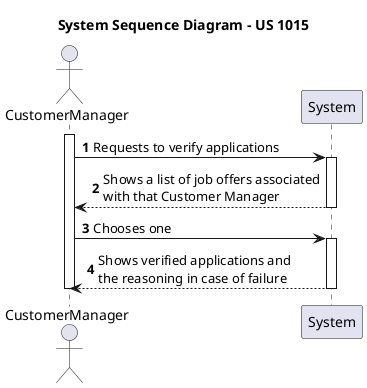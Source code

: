 @startuml

title System Sequence Diagram - US 1015

autonumber

actor CustomerManager
participant System

activate CustomerManager
CustomerManager -> System : Requests to verify applications
activate System
System --> CustomerManager : Shows a list of job offers associated\nwith that Customer Manager
deactivate System
CustomerManager -> System : Chooses one
activate System
System --> CustomerManager : Shows verified applications and \nthe reasoning in case of failure
deactivate System
deactivate CustomerManager

@enduml